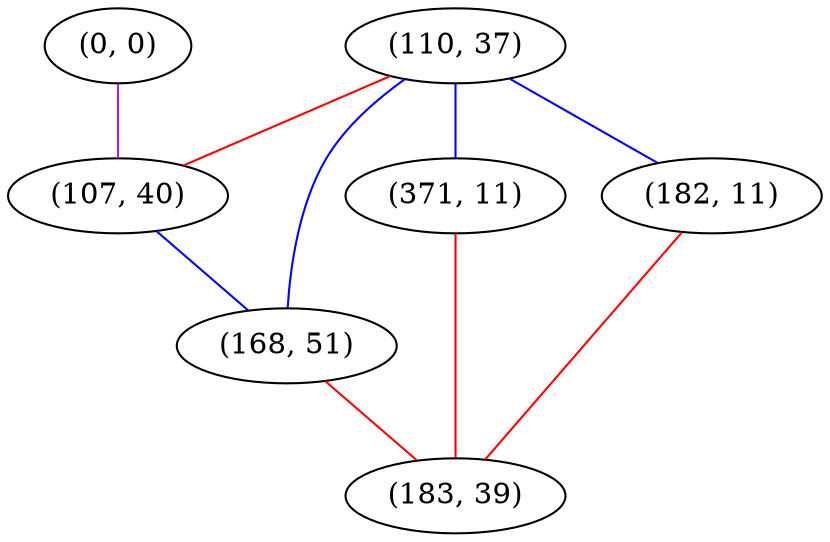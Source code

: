 graph "" {
"(0, 0)";
"(110, 37)";
"(107, 40)";
"(371, 11)";
"(168, 51)";
"(182, 11)";
"(183, 39)";
"(0, 0)" -- "(107, 40)"  [color=purple, key=0, weight=4];
"(110, 37)" -- "(107, 40)"  [color=red, key=0, weight=1];
"(110, 37)" -- "(182, 11)"  [color=blue, key=0, weight=3];
"(110, 37)" -- "(168, 51)"  [color=blue, key=0, weight=3];
"(110, 37)" -- "(371, 11)"  [color=blue, key=0, weight=3];
"(107, 40)" -- "(168, 51)"  [color=blue, key=0, weight=3];
"(371, 11)" -- "(183, 39)"  [color=red, key=0, weight=1];
"(168, 51)" -- "(183, 39)"  [color=red, key=0, weight=1];
"(182, 11)" -- "(183, 39)"  [color=red, key=0, weight=1];
}
